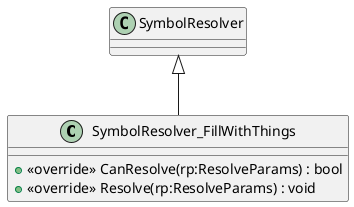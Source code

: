 @startuml
class SymbolResolver_FillWithThings {
    + <<override>> CanResolve(rp:ResolveParams) : bool
    + <<override>> Resolve(rp:ResolveParams) : void
}
SymbolResolver <|-- SymbolResolver_FillWithThings
@enduml
